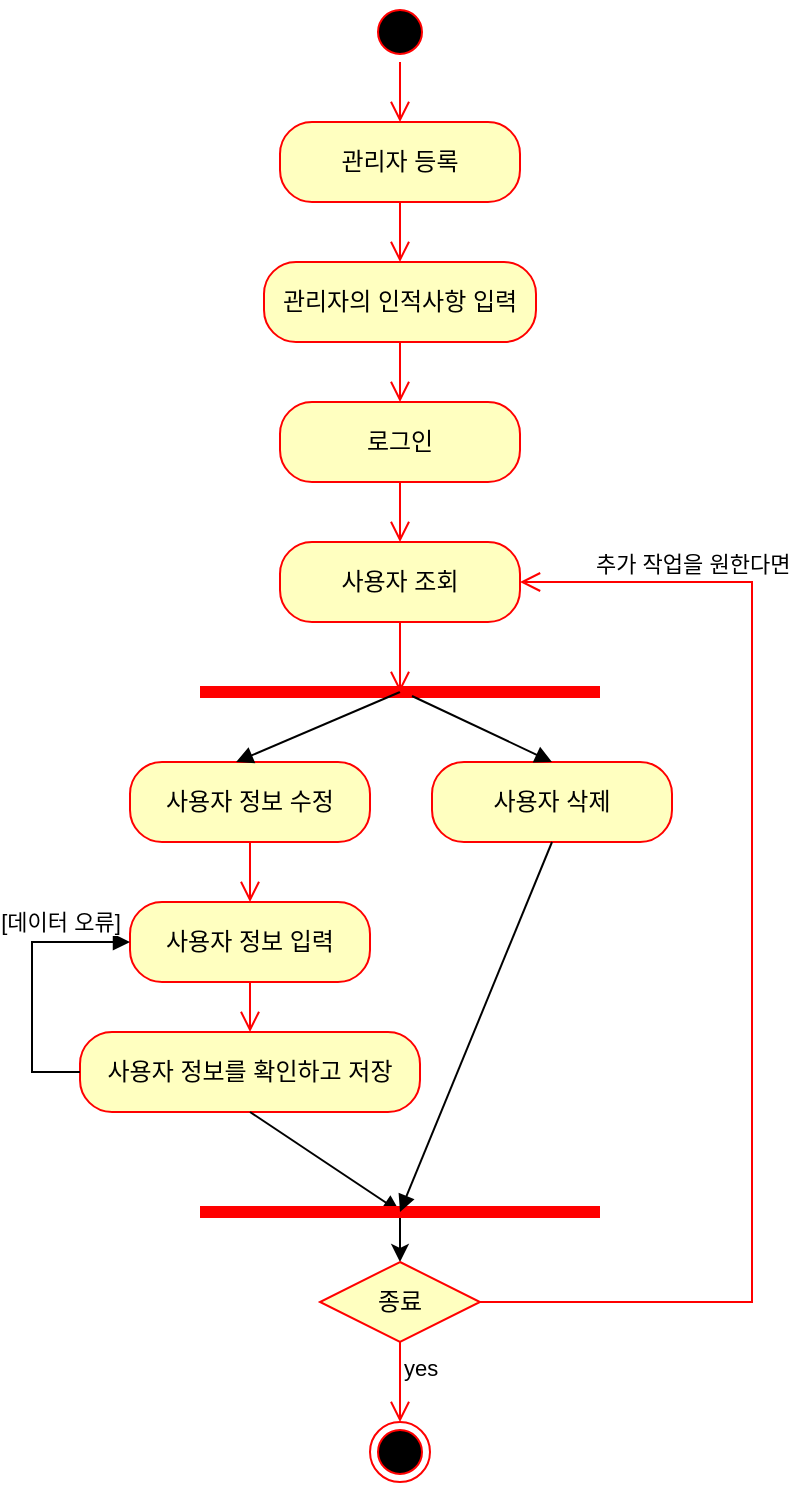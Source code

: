 <mxfile version="20.3.0" type="device"><diagram id="j9NLpue9qAHuNWZ-EV3C" name="페이지-1"><mxGraphModel dx="462" dy="857" grid="1" gridSize="10" guides="1" tooltips="1" connect="1" arrows="1" fold="1" page="1" pageScale="1" pageWidth="827" pageHeight="1169" math="0" shadow="0"><root><mxCell id="0"/><mxCell id="1" parent="0"/><mxCell id="w3uzaT5HwKsiKUHPIITA-2" value="" style="ellipse;html=1;shape=startState;fillColor=#000000;strokeColor=#ff0000;" parent="1" vertex="1"><mxGeometry x="399" y="30" width="30" height="30" as="geometry"/></mxCell><mxCell id="w3uzaT5HwKsiKUHPIITA-3" value="" style="edgeStyle=orthogonalEdgeStyle;html=1;verticalAlign=bottom;endArrow=open;endSize=8;strokeColor=#ff0000;rounded=0;exitX=0.5;exitY=1;exitDx=0;exitDy=0;entryX=0.5;entryY=0;entryDx=0;entryDy=0;" parent="1" source="w3uzaT5HwKsiKUHPIITA-2" edge="1" target="dI8LfnWdrj55PSAzYria-3"><mxGeometry relative="1" as="geometry"><mxPoint x="414" y="90" as="targetPoint"/></mxGeometry></mxCell><mxCell id="w3uzaT5HwKsiKUHPIITA-4" value="관리자의 인적사항 입력" style="rounded=1;whiteSpace=wrap;html=1;arcSize=40;fontColor=#000000;fillColor=#ffffc0;strokeColor=#ff0000;" parent="1" vertex="1"><mxGeometry x="346" y="160" width="136" height="40" as="geometry"/></mxCell><mxCell id="w3uzaT5HwKsiKUHPIITA-5" value="" style="edgeStyle=orthogonalEdgeStyle;html=1;verticalAlign=bottom;endArrow=open;endSize=8;strokeColor=#ff0000;rounded=0;exitX=0.5;exitY=1;exitDx=0;exitDy=0;entryX=0.5;entryY=0;entryDx=0;entryDy=0;" parent="1" source="w3uzaT5HwKsiKUHPIITA-4" edge="1" target="w3uzaT5HwKsiKUHPIITA-6"><mxGeometry relative="1" as="geometry"><mxPoint x="414" y="260" as="targetPoint"/><mxPoint x="550" y="210" as="sourcePoint"/></mxGeometry></mxCell><mxCell id="w3uzaT5HwKsiKUHPIITA-6" value="로그인" style="rounded=1;whiteSpace=wrap;html=1;arcSize=40;fontColor=#000000;fillColor=#ffffc0;strokeColor=#ff0000;" parent="1" vertex="1"><mxGeometry x="354" y="230" width="120" height="40" as="geometry"/></mxCell><mxCell id="w3uzaT5HwKsiKUHPIITA-7" value="" style="edgeStyle=orthogonalEdgeStyle;html=1;verticalAlign=bottom;endArrow=open;endSize=8;strokeColor=#ff0000;rounded=0;exitX=0.5;exitY=1;exitDx=0;exitDy=0;entryX=0.5;entryY=0;entryDx=0;entryDy=0;" parent="1" source="w3uzaT5HwKsiKUHPIITA-6" edge="1" target="dI8LfnWdrj55PSAzYria-6"><mxGeometry relative="1" as="geometry"><mxPoint x="510" y="290" as="targetPoint"/></mxGeometry></mxCell><mxCell id="w3uzaT5HwKsiKUHPIITA-8" value="" style="shape=line;html=1;strokeWidth=6;strokeColor=#ff0000;" parent="1" vertex="1"><mxGeometry x="314" y="370" width="200" height="10" as="geometry"/></mxCell><mxCell id="w3uzaT5HwKsiKUHPIITA-14" value="사용자 정보 수정" style="rounded=1;whiteSpace=wrap;html=1;arcSize=40;fontColor=#000000;fillColor=#ffffc0;strokeColor=#ff0000;" parent="1" vertex="1"><mxGeometry x="279" y="410" width="120" height="40" as="geometry"/></mxCell><mxCell id="w3uzaT5HwKsiKUHPIITA-15" value="" style="edgeStyle=orthogonalEdgeStyle;html=1;verticalAlign=bottom;endArrow=open;endSize=8;strokeColor=#ff0000;rounded=0;exitX=0.5;exitY=1;exitDx=0;exitDy=0;entryX=0.5;entryY=0;entryDx=0;entryDy=0;" parent="1" source="w3uzaT5HwKsiKUHPIITA-14" edge="1" target="dI8LfnWdrj55PSAzYria-10"><mxGeometry relative="1" as="geometry"><mxPoint x="330" y="520" as="targetPoint"/></mxGeometry></mxCell><mxCell id="w3uzaT5HwKsiKUHPIITA-16" value="사용자 삭제" style="rounded=1;whiteSpace=wrap;html=1;arcSize=40;fontColor=#000000;fillColor=#ffffc0;strokeColor=#ff0000;" parent="1" vertex="1"><mxGeometry x="430" y="410" width="120" height="40" as="geometry"/></mxCell><mxCell id="w3uzaT5HwKsiKUHPIITA-31" value="" style="html=1;verticalAlign=bottom;endArrow=block;rounded=0;exitX=0.53;exitY=0.7;exitDx=0;exitDy=0;exitPerimeter=0;entryX=0.5;entryY=0;entryDx=0;entryDy=0;" parent="1" source="w3uzaT5HwKsiKUHPIITA-8" target="w3uzaT5HwKsiKUHPIITA-16" edge="1"><mxGeometry width="80" relative="1" as="geometry"><mxPoint x="370" y="470" as="sourcePoint"/><mxPoint x="450" y="470" as="targetPoint"/><Array as="points"/></mxGeometry></mxCell><mxCell id="w3uzaT5HwKsiKUHPIITA-32" value="" style="html=1;verticalAlign=bottom;endArrow=block;rounded=0;exitX=0.5;exitY=0.5;exitDx=0;exitDy=0;exitPerimeter=0;entryX=0.442;entryY=0;entryDx=0;entryDy=0;entryPerimeter=0;" parent="1" source="w3uzaT5HwKsiKUHPIITA-8" target="w3uzaT5HwKsiKUHPIITA-14" edge="1"><mxGeometry width="80" relative="1" as="geometry"><mxPoint x="370" y="470" as="sourcePoint"/><mxPoint x="450" y="470" as="targetPoint"/></mxGeometry></mxCell><mxCell id="dI8LfnWdrj55PSAzYria-3" value="관리자 등록" style="rounded=1;whiteSpace=wrap;html=1;arcSize=40;fontColor=#000000;fillColor=#ffffc0;strokeColor=#ff0000;" vertex="1" parent="1"><mxGeometry x="354" y="90" width="120" height="40" as="geometry"/></mxCell><mxCell id="dI8LfnWdrj55PSAzYria-6" value="사용자 조회" style="rounded=1;whiteSpace=wrap;html=1;arcSize=40;fontColor=#000000;fillColor=#ffffc0;strokeColor=#ff0000;" vertex="1" parent="1"><mxGeometry x="354" y="300" width="120" height="40" as="geometry"/></mxCell><mxCell id="dI8LfnWdrj55PSAzYria-7" value="" style="edgeStyle=orthogonalEdgeStyle;html=1;verticalAlign=bottom;endArrow=open;endSize=8;strokeColor=#ff0000;rounded=0;exitX=0.5;exitY=1;exitDx=0;exitDy=0;entryX=0.5;entryY=0;entryDx=0;entryDy=0;" edge="1" parent="1" source="dI8LfnWdrj55PSAzYria-3" target="w3uzaT5HwKsiKUHPIITA-4"><mxGeometry relative="1" as="geometry"><mxPoint x="500" y="150" as="targetPoint"/><mxPoint x="500" y="120" as="sourcePoint"/></mxGeometry></mxCell><mxCell id="dI8LfnWdrj55PSAzYria-8" value="" style="edgeStyle=orthogonalEdgeStyle;html=1;verticalAlign=bottom;endArrow=open;endSize=8;strokeColor=#ff0000;rounded=0;exitX=0.5;exitY=1;exitDx=0;exitDy=0;entryX=0.5;entryY=0.5;entryDx=0;entryDy=0;entryPerimeter=0;" edge="1" parent="1" source="dI8LfnWdrj55PSAzYria-6" target="w3uzaT5HwKsiKUHPIITA-8"><mxGeometry relative="1" as="geometry"><mxPoint x="434" y="250" as="targetPoint"/><mxPoint x="434" y="220" as="sourcePoint"/></mxGeometry></mxCell><mxCell id="dI8LfnWdrj55PSAzYria-10" value="사용자 정보 입력" style="rounded=1;whiteSpace=wrap;html=1;arcSize=40;fontColor=#000000;fillColor=#ffffc0;strokeColor=#ff0000;" vertex="1" parent="1"><mxGeometry x="279" y="480" width="120" height="40" as="geometry"/></mxCell><mxCell id="dI8LfnWdrj55PSAzYria-11" value="" style="edgeStyle=orthogonalEdgeStyle;html=1;verticalAlign=bottom;endArrow=open;endSize=8;strokeColor=#ff0000;rounded=0;exitX=0.5;exitY=1;exitDx=0;exitDy=0;entryX=0.5;entryY=0;entryDx=0;entryDy=0;" edge="1" parent="1" target="dI8LfnWdrj55PSAzYria-12" source="dI8LfnWdrj55PSAzYria-10"><mxGeometry relative="1" as="geometry"><mxPoint x="416" y="660" as="targetPoint"/><mxPoint x="425" y="590" as="sourcePoint"/></mxGeometry></mxCell><mxCell id="dI8LfnWdrj55PSAzYria-12" value="사용자 정보를 확인하고 저장" style="rounded=1;whiteSpace=wrap;html=1;arcSize=40;fontColor=#000000;fillColor=#ffffc0;strokeColor=#ff0000;" vertex="1" parent="1"><mxGeometry x="254" y="545" width="170" height="40" as="geometry"/></mxCell><mxCell id="dI8LfnWdrj55PSAzYria-13" value="" style="html=1;verticalAlign=bottom;endArrow=block;rounded=0;exitX=0.5;exitY=1;exitDx=0;exitDy=0;entryX=0.5;entryY=0.5;entryDx=0;entryDy=0;entryPerimeter=0;" edge="1" parent="1" source="dI8LfnWdrj55PSAzYria-12" target="dI8LfnWdrj55PSAzYria-14"><mxGeometry width="80" relative="1" as="geometry"><mxPoint x="360.96" y="640" as="sourcePoint"/><mxPoint x="279.0" y="675" as="targetPoint"/></mxGeometry></mxCell><mxCell id="dI8LfnWdrj55PSAzYria-21" style="edgeStyle=orthogonalEdgeStyle;rounded=0;orthogonalLoop=1;jettySize=auto;html=1;exitX=0.5;exitY=0.5;exitDx=0;exitDy=0;exitPerimeter=0;entryX=0.5;entryY=0;entryDx=0;entryDy=0;" edge="1" parent="1" source="dI8LfnWdrj55PSAzYria-14" target="dI8LfnWdrj55PSAzYria-18"><mxGeometry relative="1" as="geometry"/></mxCell><mxCell id="dI8LfnWdrj55PSAzYria-14" value="" style="shape=line;html=1;strokeWidth=6;strokeColor=#ff0000;" vertex="1" parent="1"><mxGeometry x="314" y="630" width="200" height="10" as="geometry"/></mxCell><mxCell id="dI8LfnWdrj55PSAzYria-15" value="" style="html=1;verticalAlign=bottom;endArrow=block;rounded=0;exitX=0.5;exitY=1;exitDx=0;exitDy=0;entryX=0.5;entryY=0.5;entryDx=0;entryDy=0;entryPerimeter=0;" edge="1" parent="1" source="w3uzaT5HwKsiKUHPIITA-16" target="dI8LfnWdrj55PSAzYria-14"><mxGeometry width="80" relative="1" as="geometry"><mxPoint x="531.96" y="500" as="sourcePoint"/><mxPoint x="450.0" y="535" as="targetPoint"/></mxGeometry></mxCell><mxCell id="dI8LfnWdrj55PSAzYria-16" value="" style="html=1;verticalAlign=bottom;endArrow=block;rounded=0;exitX=0;exitY=0.5;exitDx=0;exitDy=0;entryX=0;entryY=0.5;entryDx=0;entryDy=0;" edge="1" parent="1" source="dI8LfnWdrj55PSAzYria-12" target="dI8LfnWdrj55PSAzYria-10"><mxGeometry width="80" relative="1" as="geometry"><mxPoint x="241.96" y="510" as="sourcePoint"/><mxPoint x="160.0" y="545" as="targetPoint"/><Array as="points"><mxPoint x="230" y="565"/><mxPoint x="230" y="500"/></Array></mxGeometry></mxCell><mxCell id="dI8LfnWdrj55PSAzYria-17" value="[데이터 오류]" style="edgeLabel;html=1;align=center;verticalAlign=middle;resizable=0;points=[];" vertex="1" connectable="0" parent="dI8LfnWdrj55PSAzYria-16"><mxGeometry x="0.493" y="1" relative="1" as="geometry"><mxPoint y="-9" as="offset"/></mxGeometry></mxCell><mxCell id="dI8LfnWdrj55PSAzYria-18" value="종료" style="rhombus;whiteSpace=wrap;html=1;fillColor=#ffffc0;strokeColor=#ff0000;" vertex="1" parent="1"><mxGeometry x="374" y="660" width="80" height="40" as="geometry"/></mxCell><mxCell id="dI8LfnWdrj55PSAzYria-19" value="추가 작업을 원한다면" style="edgeStyle=orthogonalEdgeStyle;html=1;align=left;verticalAlign=bottom;endArrow=open;endSize=8;strokeColor=#ff0000;rounded=0;entryX=1;entryY=0.5;entryDx=0;entryDy=0;exitX=1;exitY=0.5;exitDx=0;exitDy=0;" edge="1" source="dI8LfnWdrj55PSAzYria-18" parent="1" target="dI8LfnWdrj55PSAzYria-6"><mxGeometry x="0.882" relative="1" as="geometry"><mxPoint x="560" y="680" as="targetPoint"/><Array as="points"><mxPoint x="590" y="680"/><mxPoint x="590" y="320"/></Array><mxPoint as="offset"/></mxGeometry></mxCell><mxCell id="dI8LfnWdrj55PSAzYria-20" value="yes" style="edgeStyle=orthogonalEdgeStyle;html=1;align=left;verticalAlign=top;endArrow=open;endSize=8;strokeColor=#ff0000;rounded=0;exitX=0.5;exitY=1;exitDx=0;exitDy=0;entryX=0.5;entryY=0;entryDx=0;entryDy=0;" edge="1" source="dI8LfnWdrj55PSAzYria-18" parent="1" target="dI8LfnWdrj55PSAzYria-22"><mxGeometry x="-1" relative="1" as="geometry"><mxPoint x="420" y="760" as="targetPoint"/></mxGeometry></mxCell><mxCell id="dI8LfnWdrj55PSAzYria-22" value="" style="ellipse;html=1;shape=endState;fillColor=#000000;strokeColor=#ff0000;" vertex="1" parent="1"><mxGeometry x="399" y="740" width="30" height="30" as="geometry"/></mxCell></root></mxGraphModel></diagram></mxfile>